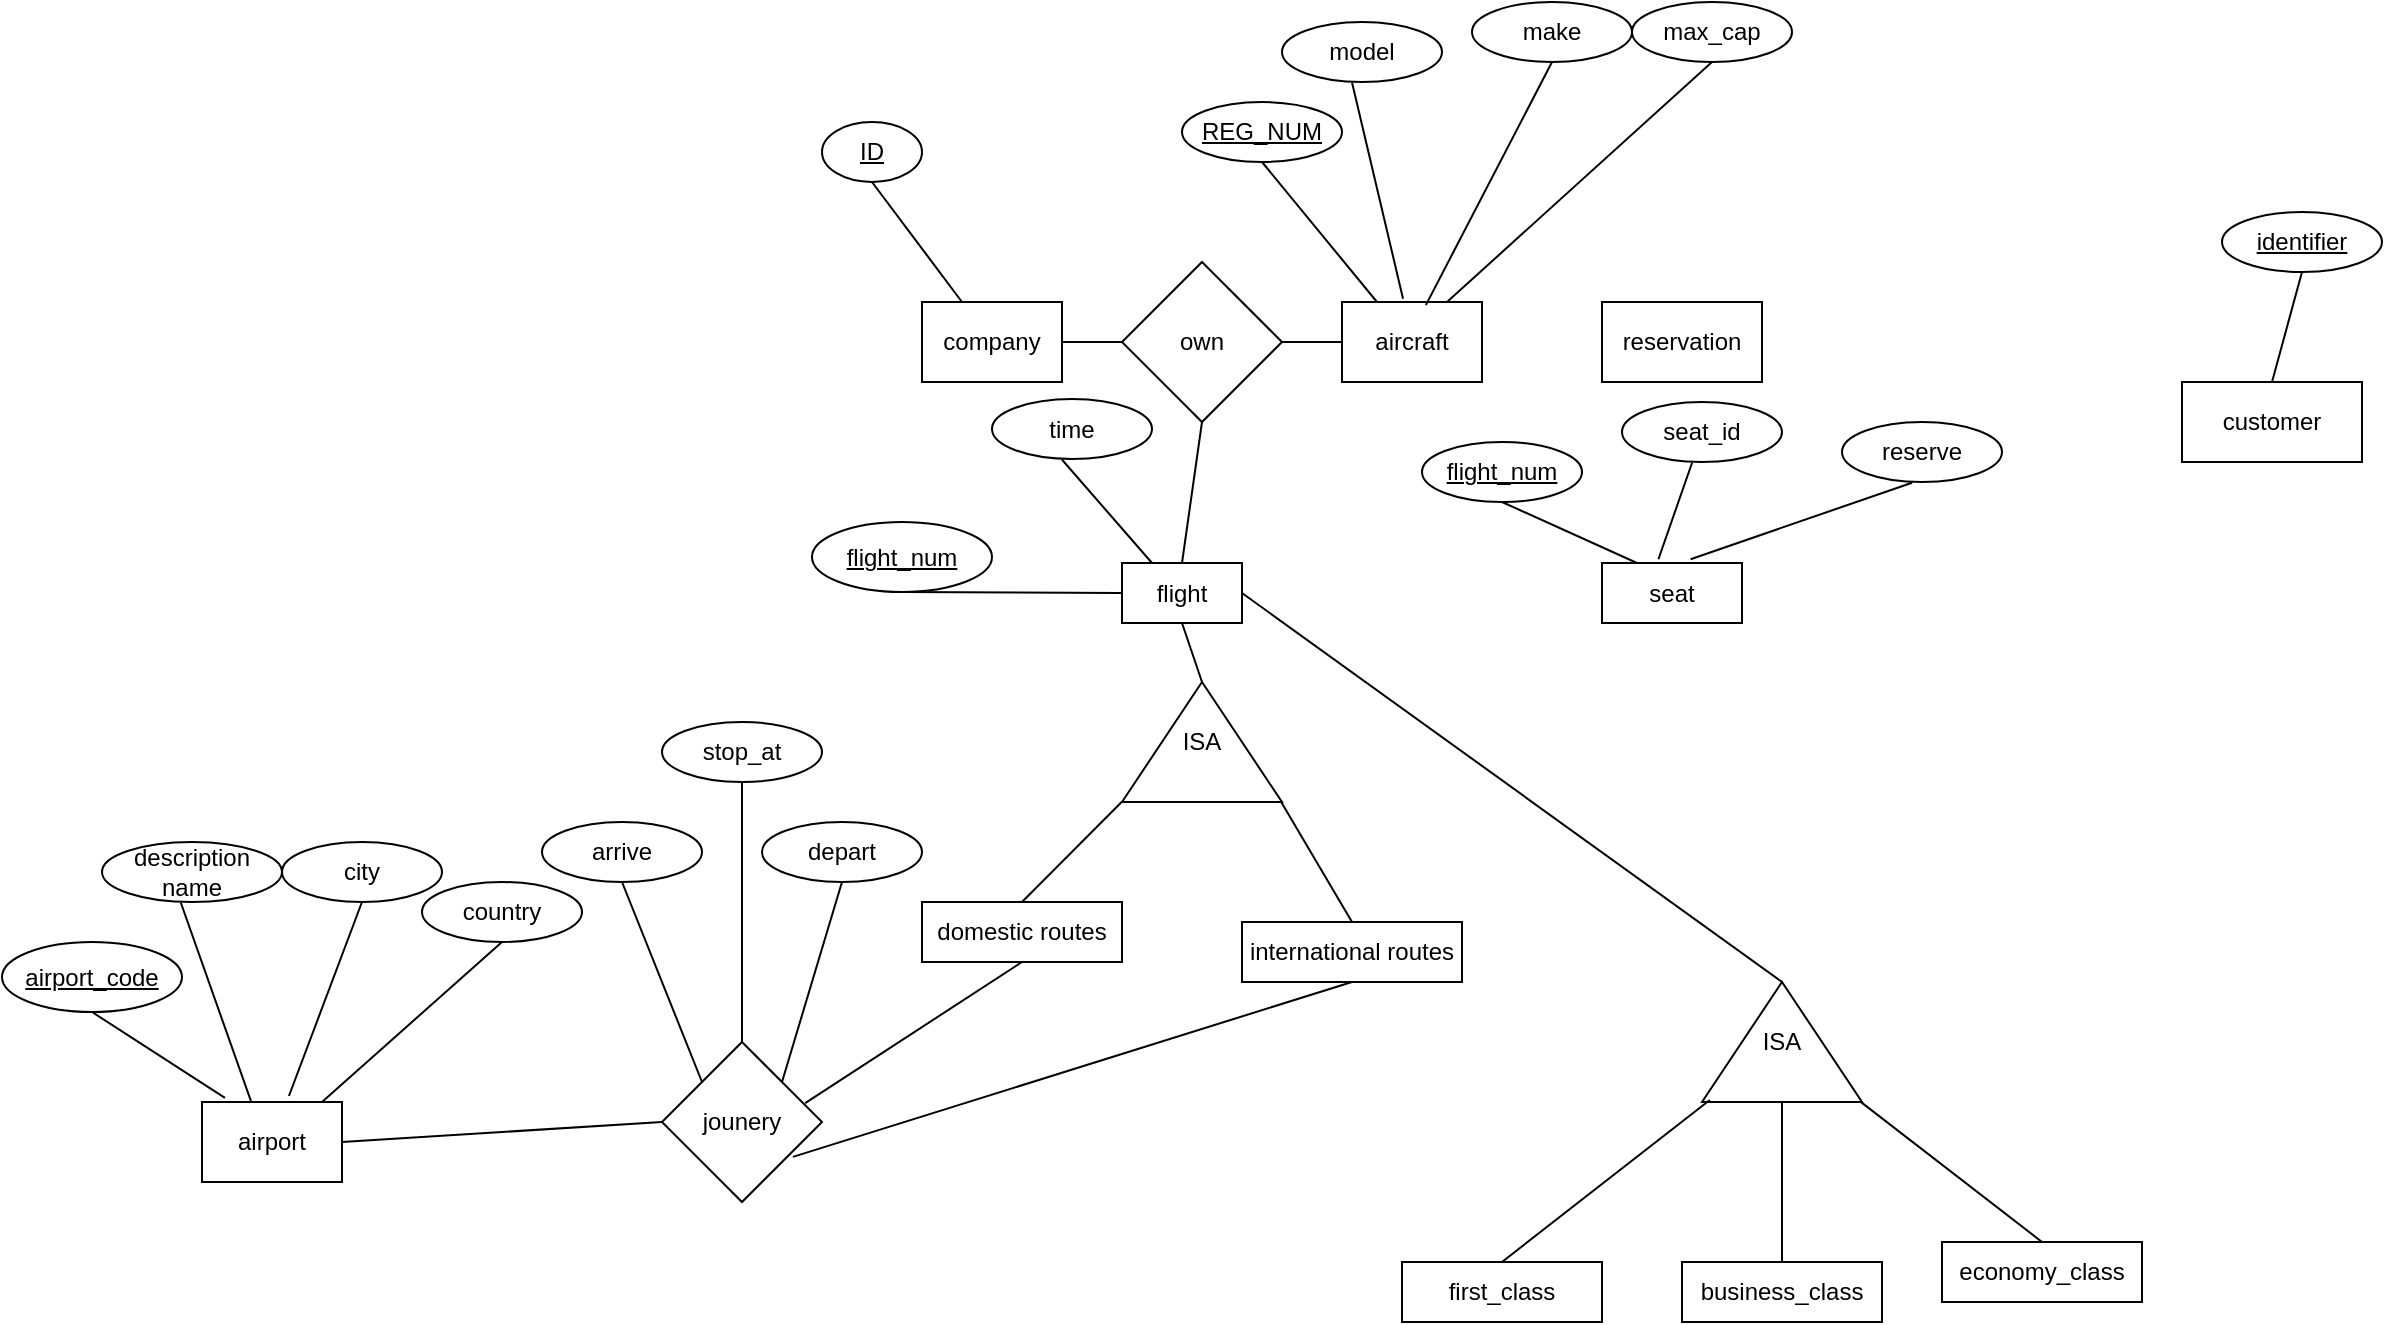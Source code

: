 <mxfile version="21.0.8" type="github">
  <diagram name="第1頁" id="mBwmzWAm_jQV8ARpH_K5">
    <mxGraphModel dx="1953" dy="591" grid="1" gridSize="10" guides="1" tooltips="1" connect="1" arrows="1" fold="1" page="1" pageScale="1" pageWidth="850" pageHeight="1100" math="0" shadow="0">
      <root>
        <mxCell id="0" />
        <mxCell id="1" parent="0" />
        <mxCell id="OUYbvoZZh8LId9jWtcb5-1" value="company" style="rounded=0;whiteSpace=wrap;html=1;" parent="1" vertex="1">
          <mxGeometry x="360" y="440" width="70" height="40" as="geometry" />
        </mxCell>
        <mxCell id="OUYbvoZZh8LId9jWtcb5-2" value="&lt;u&gt;ID&lt;/u&gt;" style="ellipse;whiteSpace=wrap;html=1;" parent="1" vertex="1">
          <mxGeometry x="310" y="350" width="50" height="30" as="geometry" />
        </mxCell>
        <mxCell id="OUYbvoZZh8LId9jWtcb5-3" value="" style="endArrow=none;html=1;rounded=0;entryX=0.5;entryY=1;entryDx=0;entryDy=0;" parent="1" target="OUYbvoZZh8LId9jWtcb5-2" edge="1">
          <mxGeometry width="50" height="50" relative="1" as="geometry">
            <mxPoint x="380" y="440" as="sourcePoint" />
            <mxPoint x="470" y="450" as="targetPoint" />
          </mxGeometry>
        </mxCell>
        <mxCell id="OUYbvoZZh8LId9jWtcb5-4" value="" style="endArrow=none;html=1;rounded=0;entryX=1;entryY=0.5;entryDx=0;entryDy=0;exitX=0;exitY=0.5;exitDx=0;exitDy=0;" parent="1" source="OUYbvoZZh8LId9jWtcb5-5" target="OUYbvoZZh8LId9jWtcb5-1" edge="1">
          <mxGeometry width="50" height="50" relative="1" as="geometry">
            <mxPoint x="500" y="460" as="sourcePoint" />
            <mxPoint x="345" y="390" as="targetPoint" />
          </mxGeometry>
        </mxCell>
        <mxCell id="OUYbvoZZh8LId9jWtcb5-5" value="own" style="rhombus;whiteSpace=wrap;html=1;" parent="1" vertex="1">
          <mxGeometry x="460" y="420" width="80" height="80" as="geometry" />
        </mxCell>
        <mxCell id="OUYbvoZZh8LId9jWtcb5-7" value="" style="endArrow=none;html=1;rounded=0;entryX=1;entryY=0.5;entryDx=0;entryDy=0;exitX=0;exitY=0.5;exitDx=0;exitDy=0;" parent="1" source="OUYbvoZZh8LId9jWtcb5-8" target="OUYbvoZZh8LId9jWtcb5-5" edge="1">
          <mxGeometry width="50" height="50" relative="1" as="geometry">
            <mxPoint x="620" y="460" as="sourcePoint" />
            <mxPoint x="470" y="450" as="targetPoint" />
          </mxGeometry>
        </mxCell>
        <mxCell id="OUYbvoZZh8LId9jWtcb5-8" value="aircraft" style="rounded=0;whiteSpace=wrap;html=1;" parent="1" vertex="1">
          <mxGeometry x="570" y="440" width="70" height="40" as="geometry" />
        </mxCell>
        <mxCell id="OUYbvoZZh8LId9jWtcb5-9" value="&lt;u&gt;REG_NUM&lt;/u&gt;" style="ellipse;whiteSpace=wrap;html=1;" parent="1" vertex="1">
          <mxGeometry x="490" y="340" width="80" height="30" as="geometry" />
        </mxCell>
        <mxCell id="OUYbvoZZh8LId9jWtcb5-10" value="" style="endArrow=none;html=1;rounded=0;entryX=0.5;entryY=1;entryDx=0;entryDy=0;exitX=0.25;exitY=0;exitDx=0;exitDy=0;" parent="1" source="OUYbvoZZh8LId9jWtcb5-8" target="OUYbvoZZh8LId9jWtcb5-9" edge="1">
          <mxGeometry width="50" height="50" relative="1" as="geometry">
            <mxPoint x="420" y="500" as="sourcePoint" />
            <mxPoint x="470" y="450" as="targetPoint" />
          </mxGeometry>
        </mxCell>
        <mxCell id="OUYbvoZZh8LId9jWtcb5-11" value="max_cap" style="ellipse;whiteSpace=wrap;html=1;" parent="1" vertex="1">
          <mxGeometry x="715" y="290" width="80" height="30" as="geometry" />
        </mxCell>
        <mxCell id="OUYbvoZZh8LId9jWtcb5-12" value="make" style="ellipse;whiteSpace=wrap;html=1;" parent="1" vertex="1">
          <mxGeometry x="635" y="290" width="80" height="30" as="geometry" />
        </mxCell>
        <mxCell id="OUYbvoZZh8LId9jWtcb5-13" value="" style="endArrow=none;html=1;rounded=0;entryX=0.5;entryY=1;entryDx=0;entryDy=0;exitX=0.75;exitY=0;exitDx=0;exitDy=0;" parent="1" source="OUYbvoZZh8LId9jWtcb5-8" target="OUYbvoZZh8LId9jWtcb5-11" edge="1">
          <mxGeometry width="50" height="50" relative="1" as="geometry">
            <mxPoint x="420" y="500" as="sourcePoint" />
            <mxPoint x="470" y="450" as="targetPoint" />
          </mxGeometry>
        </mxCell>
        <mxCell id="OUYbvoZZh8LId9jWtcb5-14" value="model" style="ellipse;whiteSpace=wrap;html=1;" parent="1" vertex="1">
          <mxGeometry x="540" y="300" width="80" height="30" as="geometry" />
        </mxCell>
        <mxCell id="OUYbvoZZh8LId9jWtcb5-15" value="" style="endArrow=none;html=1;rounded=0;entryX=0.436;entryY=-0.041;entryDx=0;entryDy=0;entryPerimeter=0;exitX=0.438;exitY=1.012;exitDx=0;exitDy=0;exitPerimeter=0;" parent="1" source="OUYbvoZZh8LId9jWtcb5-14" target="OUYbvoZZh8LId9jWtcb5-8" edge="1">
          <mxGeometry width="50" height="50" relative="1" as="geometry">
            <mxPoint x="420" y="500" as="sourcePoint" />
            <mxPoint x="470" y="450" as="targetPoint" />
          </mxGeometry>
        </mxCell>
        <mxCell id="OUYbvoZZh8LId9jWtcb5-16" value="" style="endArrow=none;html=1;rounded=0;exitX=0.599;exitY=0.039;exitDx=0;exitDy=0;exitPerimeter=0;entryX=0.5;entryY=1;entryDx=0;entryDy=0;" parent="1" source="OUYbvoZZh8LId9jWtcb5-8" target="OUYbvoZZh8LId9jWtcb5-12" edge="1">
          <mxGeometry width="50" height="50" relative="1" as="geometry">
            <mxPoint x="420" y="500" as="sourcePoint" />
            <mxPoint x="470" y="450" as="targetPoint" />
          </mxGeometry>
        </mxCell>
        <mxCell id="OUYbvoZZh8LId9jWtcb5-17" value="" style="endArrow=none;html=1;rounded=0;entryX=0.5;entryY=1;entryDx=0;entryDy=0;exitX=0.5;exitY=0;exitDx=0;exitDy=0;" parent="1" source="OUYbvoZZh8LId9jWtcb5-18" target="OUYbvoZZh8LId9jWtcb5-5" edge="1">
          <mxGeometry width="50" height="50" relative="1" as="geometry">
            <mxPoint x="500" y="560" as="sourcePoint" />
            <mxPoint x="470" y="450" as="targetPoint" />
          </mxGeometry>
        </mxCell>
        <mxCell id="OUYbvoZZh8LId9jWtcb5-18" value="flight" style="rounded=0;whiteSpace=wrap;html=1;" parent="1" vertex="1">
          <mxGeometry x="460" y="570.5" width="60" height="30" as="geometry" />
        </mxCell>
        <mxCell id="OUYbvoZZh8LId9jWtcb5-19" value="ISA" style="triangle;whiteSpace=wrap;html=1;flipV=1;flipH=1;direction=south;" parent="1" vertex="1">
          <mxGeometry x="460" y="630" width="80" height="60" as="geometry" />
        </mxCell>
        <mxCell id="OUYbvoZZh8LId9jWtcb5-20" value="" style="endArrow=none;html=1;rounded=0;entryX=0.5;entryY=1;entryDx=0;entryDy=0;exitX=0;exitY=0.5;exitDx=0;exitDy=0;" parent="1" source="OUYbvoZZh8LId9jWtcb5-19" target="OUYbvoZZh8LId9jWtcb5-18" edge="1">
          <mxGeometry width="50" height="50" relative="1" as="geometry">
            <mxPoint x="420" y="500" as="sourcePoint" />
            <mxPoint x="470" y="450" as="targetPoint" />
          </mxGeometry>
        </mxCell>
        <mxCell id="OUYbvoZZh8LId9jWtcb5-21" value="" style="endArrow=none;html=1;rounded=0;exitX=0.5;exitY=0;exitDx=0;exitDy=0;entryX=0.004;entryY=0.001;entryDx=0;entryDy=0;entryPerimeter=0;" parent="1" source="OUYbvoZZh8LId9jWtcb5-23" edge="1" target="OUYbvoZZh8LId9jWtcb5-19">
          <mxGeometry width="50" height="50" relative="1" as="geometry">
            <mxPoint x="430" y="730" as="sourcePoint" />
            <mxPoint x="460" y="680" as="targetPoint" />
          </mxGeometry>
        </mxCell>
        <mxCell id="OUYbvoZZh8LId9jWtcb5-22" value="" style="endArrow=none;html=1;rounded=0;entryX=-0.003;entryY=0.996;entryDx=0;entryDy=0;entryPerimeter=0;exitX=0.5;exitY=0;exitDx=0;exitDy=0;" parent="1" source="OUYbvoZZh8LId9jWtcb5-24" target="OUYbvoZZh8LId9jWtcb5-19" edge="1">
          <mxGeometry width="50" height="50" relative="1" as="geometry">
            <mxPoint x="570" y="730" as="sourcePoint" />
            <mxPoint x="470" y="690" as="targetPoint" />
          </mxGeometry>
        </mxCell>
        <mxCell id="OUYbvoZZh8LId9jWtcb5-23" value=" domestic&amp;nbsp;routes" style="rounded=0;whiteSpace=wrap;html=1;" parent="1" vertex="1">
          <mxGeometry x="360" y="740" width="100" height="30" as="geometry" />
        </mxCell>
        <mxCell id="OUYbvoZZh8LId9jWtcb5-24" value="international routes" style="rounded=0;whiteSpace=wrap;html=1;" parent="1" vertex="1">
          <mxGeometry x="520" y="750" width="110" height="30" as="geometry" />
        </mxCell>
        <mxCell id="OUYbvoZZh8LId9jWtcb5-25" value="airport" style="rounded=0;whiteSpace=wrap;html=1;" parent="1" vertex="1">
          <mxGeometry y="840" width="70" height="40" as="geometry" />
        </mxCell>
        <mxCell id="OUYbvoZZh8LId9jWtcb5-26" value="&lt;u&gt;flight_num&lt;/u&gt;" style="ellipse;whiteSpace=wrap;html=1;" parent="1" vertex="1">
          <mxGeometry x="305" y="550" width="90" height="35" as="geometry" />
        </mxCell>
        <mxCell id="OUYbvoZZh8LId9jWtcb5-27" value="" style="endArrow=none;html=1;rounded=0;entryX=0.5;entryY=1;entryDx=0;entryDy=0;exitX=0;exitY=0.5;exitDx=0;exitDy=0;" parent="1" source="OUYbvoZZh8LId9jWtcb5-18" target="OUYbvoZZh8LId9jWtcb5-26" edge="1">
          <mxGeometry width="50" height="50" relative="1" as="geometry">
            <mxPoint x="460" y="590" as="sourcePoint" />
            <mxPoint x="520" y="635" as="targetPoint" />
          </mxGeometry>
        </mxCell>
        <mxCell id="OUYbvoZZh8LId9jWtcb5-28" value="&lt;u&gt;airport_code&lt;/u&gt;" style="ellipse;whiteSpace=wrap;html=1;" parent="1" vertex="1">
          <mxGeometry x="-100" y="760" width="90" height="35" as="geometry" />
        </mxCell>
        <mxCell id="OUYbvoZZh8LId9jWtcb5-29" value="" style="endArrow=none;html=1;rounded=0;entryX=0.5;entryY=1;entryDx=0;entryDy=0;exitX=0.164;exitY=-0.052;exitDx=0;exitDy=0;exitPerimeter=0;" parent="1" source="OUYbvoZZh8LId9jWtcb5-25" target="OUYbvoZZh8LId9jWtcb5-28" edge="1">
          <mxGeometry width="50" height="50" relative="1" as="geometry">
            <mxPoint x="10" y="802" as="sourcePoint" />
            <mxPoint x="60" y="862" as="targetPoint" />
          </mxGeometry>
        </mxCell>
        <mxCell id="OUYbvoZZh8LId9jWtcb5-30" value="description&lt;br/&gt;name" style="ellipse;whiteSpace=wrap;html=1;" parent="1" vertex="1">
          <mxGeometry x="-50" y="710" width="90" height="30" as="geometry" />
        </mxCell>
        <mxCell id="OUYbvoZZh8LId9jWtcb5-31" value="" style="endArrow=none;html=1;rounded=0;entryX=0.353;entryY=0.005;entryDx=0;entryDy=0;exitX=0.438;exitY=1.012;exitDx=0;exitDy=0;exitPerimeter=0;entryPerimeter=0;" parent="1" source="OUYbvoZZh8LId9jWtcb5-30" target="OUYbvoZZh8LId9jWtcb5-25" edge="1">
          <mxGeometry width="50" height="50" relative="1" as="geometry">
            <mxPoint x="-120" y="880" as="sourcePoint" />
            <mxPoint x="61" y="818" as="targetPoint" />
          </mxGeometry>
        </mxCell>
        <mxCell id="OUYbvoZZh8LId9jWtcb5-33" value="city" style="ellipse;whiteSpace=wrap;html=1;" parent="1" vertex="1">
          <mxGeometry x="40" y="710" width="80" height="30" as="geometry" />
        </mxCell>
        <mxCell id="OUYbvoZZh8LId9jWtcb5-34" value="" style="endArrow=none;html=1;rounded=0;exitX=0.621;exitY=-0.075;exitDx=0;exitDy=0;entryX=0.5;entryY=1;entryDx=0;entryDy=0;exitPerimeter=0;" parent="1" source="OUYbvoZZh8LId9jWtcb5-25" target="OUYbvoZZh8LId9jWtcb5-33" edge="1">
          <mxGeometry width="50" height="50" relative="1" as="geometry">
            <mxPoint x="35" y="842.5" as="sourcePoint" />
            <mxPoint x="-82" y="872.5" as="targetPoint" />
          </mxGeometry>
        </mxCell>
        <mxCell id="OUYbvoZZh8LId9jWtcb5-35" value="country" style="ellipse;whiteSpace=wrap;html=1;" parent="1" vertex="1">
          <mxGeometry x="110" y="730" width="80" height="30" as="geometry" />
        </mxCell>
        <mxCell id="OUYbvoZZh8LId9jWtcb5-36" value="" style="endArrow=none;html=1;rounded=0;entryX=0.5;entryY=1;entryDx=0;entryDy=0;exitX=0.857;exitY=0;exitDx=0;exitDy=0;exitPerimeter=0;" parent="1" source="OUYbvoZZh8LId9jWtcb5-25" target="OUYbvoZZh8LId9jWtcb5-35" edge="1">
          <mxGeometry width="50" height="50" relative="1" as="geometry">
            <mxPoint x="88" y="805" as="sourcePoint" />
            <mxPoint x="-65" y="815" as="targetPoint" />
          </mxGeometry>
        </mxCell>
        <mxCell id="OUYbvoZZh8LId9jWtcb5-38" value="jounery" style="rhombus;whiteSpace=wrap;html=1;" parent="1" vertex="1">
          <mxGeometry x="230" y="810" width="80" height="80" as="geometry" />
        </mxCell>
        <mxCell id="OUYbvoZZh8LId9jWtcb5-40" value="depart" style="ellipse;whiteSpace=wrap;html=1;" parent="1" vertex="1">
          <mxGeometry x="280" y="700" width="80" height="30" as="geometry" />
        </mxCell>
        <mxCell id="OUYbvoZZh8LId9jWtcb5-41" value="" style="endArrow=none;html=1;rounded=0;entryX=0.5;entryY=1;entryDx=0;entryDy=0;exitX=1;exitY=0;exitDx=0;exitDy=0;" parent="1" source="OUYbvoZZh8LId9jWtcb5-38" target="OUYbvoZZh8LId9jWtcb5-40" edge="1">
          <mxGeometry width="50" height="50" relative="1" as="geometry">
            <mxPoint x="270" y="790" as="sourcePoint" />
            <mxPoint x="145" y="765" as="targetPoint" />
          </mxGeometry>
        </mxCell>
        <mxCell id="uRq32V3ZF-1F1hHJ5Mab-1" value="arrive" style="ellipse;whiteSpace=wrap;html=1;" vertex="1" parent="1">
          <mxGeometry x="170" y="700" width="80" height="30" as="geometry" />
        </mxCell>
        <mxCell id="uRq32V3ZF-1F1hHJ5Mab-2" value="" style="endArrow=none;html=1;rounded=0;entryX=0.5;entryY=1;entryDx=0;entryDy=0;exitX=0;exitY=0;exitDx=0;exitDy=0;" edge="1" parent="1" target="uRq32V3ZF-1F1hHJ5Mab-1" source="OUYbvoZZh8LId9jWtcb5-38">
          <mxGeometry width="50" height="50" relative="1" as="geometry">
            <mxPoint x="250" y="830" as="sourcePoint" />
            <mxPoint x="65" y="745" as="targetPoint" />
          </mxGeometry>
        </mxCell>
        <mxCell id="uRq32V3ZF-1F1hHJ5Mab-3" value="" style="endArrow=none;html=1;rounded=0;exitX=1;exitY=0.5;exitDx=0;exitDy=0;entryX=0;entryY=0.5;entryDx=0;entryDy=0;" edge="1" parent="1" source="OUYbvoZZh8LId9jWtcb5-25" target="OUYbvoZZh8LId9jWtcb5-38">
          <mxGeometry width="50" height="50" relative="1" as="geometry">
            <mxPoint x="330" y="810" as="sourcePoint" />
            <mxPoint x="380" y="760" as="targetPoint" />
          </mxGeometry>
        </mxCell>
        <mxCell id="uRq32V3ZF-1F1hHJ5Mab-4" value="" style="endArrow=none;html=1;rounded=0;entryX=0.5;entryY=1;entryDx=0;entryDy=0;exitX=0.895;exitY=0.382;exitDx=0;exitDy=0;exitPerimeter=0;" edge="1" parent="1" source="OUYbvoZZh8LId9jWtcb5-38" target="OUYbvoZZh8LId9jWtcb5-23">
          <mxGeometry width="50" height="50" relative="1" as="geometry">
            <mxPoint x="330" y="810" as="sourcePoint" />
            <mxPoint x="380" y="760" as="targetPoint" />
          </mxGeometry>
        </mxCell>
        <mxCell id="uRq32V3ZF-1F1hHJ5Mab-5" value="" style="endArrow=none;html=1;rounded=0;entryX=0.5;entryY=1;entryDx=0;entryDy=0;exitX=0.818;exitY=0.718;exitDx=0;exitDy=0;exitPerimeter=0;" edge="1" parent="1" source="OUYbvoZZh8LId9jWtcb5-38" target="OUYbvoZZh8LId9jWtcb5-24">
          <mxGeometry width="50" height="50" relative="1" as="geometry">
            <mxPoint x="330" y="810" as="sourcePoint" />
            <mxPoint x="380" y="760" as="targetPoint" />
          </mxGeometry>
        </mxCell>
        <mxCell id="uRq32V3ZF-1F1hHJ5Mab-6" value="stop_at" style="ellipse;whiteSpace=wrap;html=1;" vertex="1" parent="1">
          <mxGeometry x="230" y="650" width="80" height="30" as="geometry" />
        </mxCell>
        <mxCell id="uRq32V3ZF-1F1hHJ5Mab-7" value="" style="endArrow=none;html=1;rounded=0;entryX=0.5;entryY=1;entryDx=0;entryDy=0;exitX=0.5;exitY=0;exitDx=0;exitDy=0;" edge="1" parent="1" target="uRq32V3ZF-1F1hHJ5Mab-6" source="OUYbvoZZh8LId9jWtcb5-38">
          <mxGeometry width="50" height="50" relative="1" as="geometry">
            <mxPoint x="280" y="805" as="sourcePoint" />
            <mxPoint x="105" y="690" as="targetPoint" />
          </mxGeometry>
        </mxCell>
        <mxCell id="uRq32V3ZF-1F1hHJ5Mab-8" value="" style="endArrow=none;html=1;rounded=0;entryX=1;entryY=0.5;entryDx=0;entryDy=0;exitX=0;exitY=0.5;exitDx=0;exitDy=0;" edge="1" parent="1" source="uRq32V3ZF-1F1hHJ5Mab-9" target="OUYbvoZZh8LId9jWtcb5-18">
          <mxGeometry width="50" height="50" relative="1" as="geometry">
            <mxPoint x="640" y="590" as="sourcePoint" />
            <mxPoint x="380" y="610" as="targetPoint" />
          </mxGeometry>
        </mxCell>
        <mxCell id="uRq32V3ZF-1F1hHJ5Mab-9" value="ISA" style="triangle;whiteSpace=wrap;html=1;flipV=1;flipH=1;direction=south;" vertex="1" parent="1">
          <mxGeometry x="750" y="780" width="80" height="60" as="geometry" />
        </mxCell>
        <mxCell id="uRq32V3ZF-1F1hHJ5Mab-10" value="" style="endArrow=none;html=1;rounded=0;entryX=0.017;entryY=0.049;entryDx=0;entryDy=0;entryPerimeter=0;exitX=0.5;exitY=0;exitDx=0;exitDy=0;" edge="1" parent="1" source="uRq32V3ZF-1F1hHJ5Mab-16" target="uRq32V3ZF-1F1hHJ5Mab-9">
          <mxGeometry width="50" height="50" relative="1" as="geometry">
            <mxPoint x="710" y="740" as="sourcePoint" />
            <mxPoint x="685" y="650" as="targetPoint" />
          </mxGeometry>
        </mxCell>
        <mxCell id="uRq32V3ZF-1F1hHJ5Mab-11" value="" style="endArrow=none;html=1;rounded=0;entryX=-0.003;entryY=0.996;entryDx=0;entryDy=0;entryPerimeter=0;exitX=0.5;exitY=0;exitDx=0;exitDy=0;" edge="1" parent="1" target="uRq32V3ZF-1F1hHJ5Mab-9" source="uRq32V3ZF-1F1hHJ5Mab-18">
          <mxGeometry width="50" height="50" relative="1" as="geometry">
            <mxPoint x="870" y="750" as="sourcePoint" />
            <mxPoint x="695" y="660" as="targetPoint" />
          </mxGeometry>
        </mxCell>
        <mxCell id="uRq32V3ZF-1F1hHJ5Mab-15" value="" style="endArrow=none;html=1;rounded=0;entryX=1;entryY=0.5;entryDx=0;entryDy=0;exitX=0.5;exitY=0;exitDx=0;exitDy=0;" edge="1" parent="1" source="uRq32V3ZF-1F1hHJ5Mab-17" target="uRq32V3ZF-1F1hHJ5Mab-9">
          <mxGeometry width="50" height="50" relative="1" as="geometry">
            <mxPoint x="790" y="751" as="sourcePoint" />
            <mxPoint x="784" y="700" as="targetPoint" />
          </mxGeometry>
        </mxCell>
        <mxCell id="uRq32V3ZF-1F1hHJ5Mab-16" value=" first_class" style="rounded=0;whiteSpace=wrap;html=1;" vertex="1" parent="1">
          <mxGeometry x="600" y="920" width="100" height="30" as="geometry" />
        </mxCell>
        <mxCell id="uRq32V3ZF-1F1hHJ5Mab-17" value=" business_class" style="rounded=0;whiteSpace=wrap;html=1;" vertex="1" parent="1">
          <mxGeometry x="740" y="920" width="100" height="30" as="geometry" />
        </mxCell>
        <mxCell id="uRq32V3ZF-1F1hHJ5Mab-18" value="economy_class" style="rounded=0;whiteSpace=wrap;html=1;" vertex="1" parent="1">
          <mxGeometry x="870" y="910" width="100" height="30" as="geometry" />
        </mxCell>
        <mxCell id="uRq32V3ZF-1F1hHJ5Mab-19" value="seat" style="rounded=0;whiteSpace=wrap;html=1;" vertex="1" parent="1">
          <mxGeometry x="700" y="570.5" width="70" height="30" as="geometry" />
        </mxCell>
        <mxCell id="uRq32V3ZF-1F1hHJ5Mab-20" value="customer" style="rounded=0;whiteSpace=wrap;html=1;" vertex="1" parent="1">
          <mxGeometry x="990" y="480" width="90" height="40" as="geometry" />
        </mxCell>
        <mxCell id="uRq32V3ZF-1F1hHJ5Mab-22" value="&lt;u&gt;identifier&lt;/u&gt;" style="ellipse;whiteSpace=wrap;html=1;" vertex="1" parent="1">
          <mxGeometry x="1010" y="395" width="80" height="30" as="geometry" />
        </mxCell>
        <mxCell id="uRq32V3ZF-1F1hHJ5Mab-23" value="" style="endArrow=none;html=1;rounded=0;entryX=0.5;entryY=1;entryDx=0;entryDy=0;exitX=0.5;exitY=0;exitDx=0;exitDy=0;" edge="1" parent="1" target="uRq32V3ZF-1F1hHJ5Mab-22" source="uRq32V3ZF-1F1hHJ5Mab-20">
          <mxGeometry width="50" height="50" relative="1" as="geometry">
            <mxPoint x="1020" y="525" as="sourcePoint" />
            <mxPoint x="875" y="460" as="targetPoint" />
          </mxGeometry>
        </mxCell>
        <mxCell id="uRq32V3ZF-1F1hHJ5Mab-26" value="&lt;u&gt;flight_num&lt;/u&gt;" style="ellipse;whiteSpace=wrap;html=1;" vertex="1" parent="1">
          <mxGeometry x="610" y="510" width="80" height="30" as="geometry" />
        </mxCell>
        <mxCell id="uRq32V3ZF-1F1hHJ5Mab-27" value="" style="endArrow=none;html=1;rounded=0;entryX=0.5;entryY=1;entryDx=0;entryDy=0;exitX=0.25;exitY=0;exitDx=0;exitDy=0;" edge="1" parent="1" target="uRq32V3ZF-1F1hHJ5Mab-26" source="uRq32V3ZF-1F1hHJ5Mab-19">
          <mxGeometry width="50" height="50" relative="1" as="geometry">
            <mxPoint x="668" y="585" as="sourcePoint" />
            <mxPoint x="550" y="595" as="targetPoint" />
          </mxGeometry>
        </mxCell>
        <mxCell id="uRq32V3ZF-1F1hHJ5Mab-28" value="reservation" style="rounded=0;whiteSpace=wrap;html=1;" vertex="1" parent="1">
          <mxGeometry x="700" y="440" width="80" height="40" as="geometry" />
        </mxCell>
        <mxCell id="uRq32V3ZF-1F1hHJ5Mab-30" value="seat_id" style="ellipse;whiteSpace=wrap;html=1;" vertex="1" parent="1">
          <mxGeometry x="710" y="490" width="80" height="30" as="geometry" />
        </mxCell>
        <mxCell id="uRq32V3ZF-1F1hHJ5Mab-31" value="" style="endArrow=none;html=1;rounded=0;entryX=0.403;entryY=-0.063;entryDx=0;entryDy=0;entryPerimeter=0;exitX=0.438;exitY=1.012;exitDx=0;exitDy=0;exitPerimeter=0;" edge="1" parent="1" source="uRq32V3ZF-1F1hHJ5Mab-30" target="uRq32V3ZF-1F1hHJ5Mab-19">
          <mxGeometry width="50" height="50" relative="1" as="geometry">
            <mxPoint x="540" y="661" as="sourcePoint" />
            <mxPoint x="721" y="599" as="targetPoint" />
          </mxGeometry>
        </mxCell>
        <mxCell id="uRq32V3ZF-1F1hHJ5Mab-34" value="reserve" style="ellipse;whiteSpace=wrap;html=1;" vertex="1" parent="1">
          <mxGeometry x="820" y="500" width="80" height="30" as="geometry" />
        </mxCell>
        <mxCell id="uRq32V3ZF-1F1hHJ5Mab-35" value="" style="endArrow=none;html=1;rounded=0;entryX=0.633;entryY=-0.063;entryDx=0;entryDy=0;entryPerimeter=0;exitX=0.438;exitY=1.012;exitDx=0;exitDy=0;exitPerimeter=0;" edge="1" parent="1" source="uRq32V3ZF-1F1hHJ5Mab-34" target="uRq32V3ZF-1F1hHJ5Mab-19">
          <mxGeometry width="50" height="50" relative="1" as="geometry">
            <mxPoint x="630" y="657.5" as="sourcePoint" />
            <mxPoint x="746" y="598.5" as="targetPoint" />
          </mxGeometry>
        </mxCell>
        <mxCell id="uRq32V3ZF-1F1hHJ5Mab-39" value="time" style="ellipse;whiteSpace=wrap;html=1;" vertex="1" parent="1">
          <mxGeometry x="395" y="488.5" width="80" height="30" as="geometry" />
        </mxCell>
        <mxCell id="uRq32V3ZF-1F1hHJ5Mab-40" value="" style="endArrow=none;html=1;rounded=0;entryX=0.25;entryY=0;entryDx=0;entryDy=0;exitX=0.438;exitY=1.012;exitDx=0;exitDy=0;exitPerimeter=0;" edge="1" parent="1" source="uRq32V3ZF-1F1hHJ5Mab-39" target="OUYbvoZZh8LId9jWtcb5-18">
          <mxGeometry width="50" height="50" relative="1" as="geometry">
            <mxPoint x="275" y="621" as="sourcePoint" />
            <mxPoint x="349" y="541.5" as="targetPoint" />
          </mxGeometry>
        </mxCell>
      </root>
    </mxGraphModel>
  </diagram>
</mxfile>
